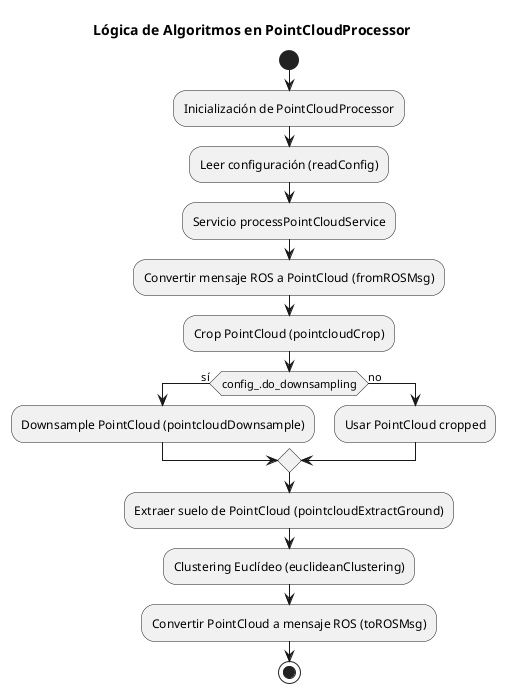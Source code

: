 @startuml
title Lógica de Algoritmos en PointCloudProcessor

start
:Inicialización de PointCloudProcessor;
:Leer configuración (readConfig);

:Servicio processPointCloudService;
:Convertir mensaje ROS a PointCloud (fromROSMsg);

:Crop PointCloud (pointcloudCrop);

if (config_.do_downsampling) then (sí)
    :Downsample PointCloud (pointcloudDownsample);
else (no)
    :Usar PointCloud cropped;
endif

:Extraer suelo de PointCloud (pointcloudExtractGround);

:Clustering Euclídeo (euclideanClustering);

:Convertir PointCloud a mensaje ROS (toROSMsg);

stop
@enduml
